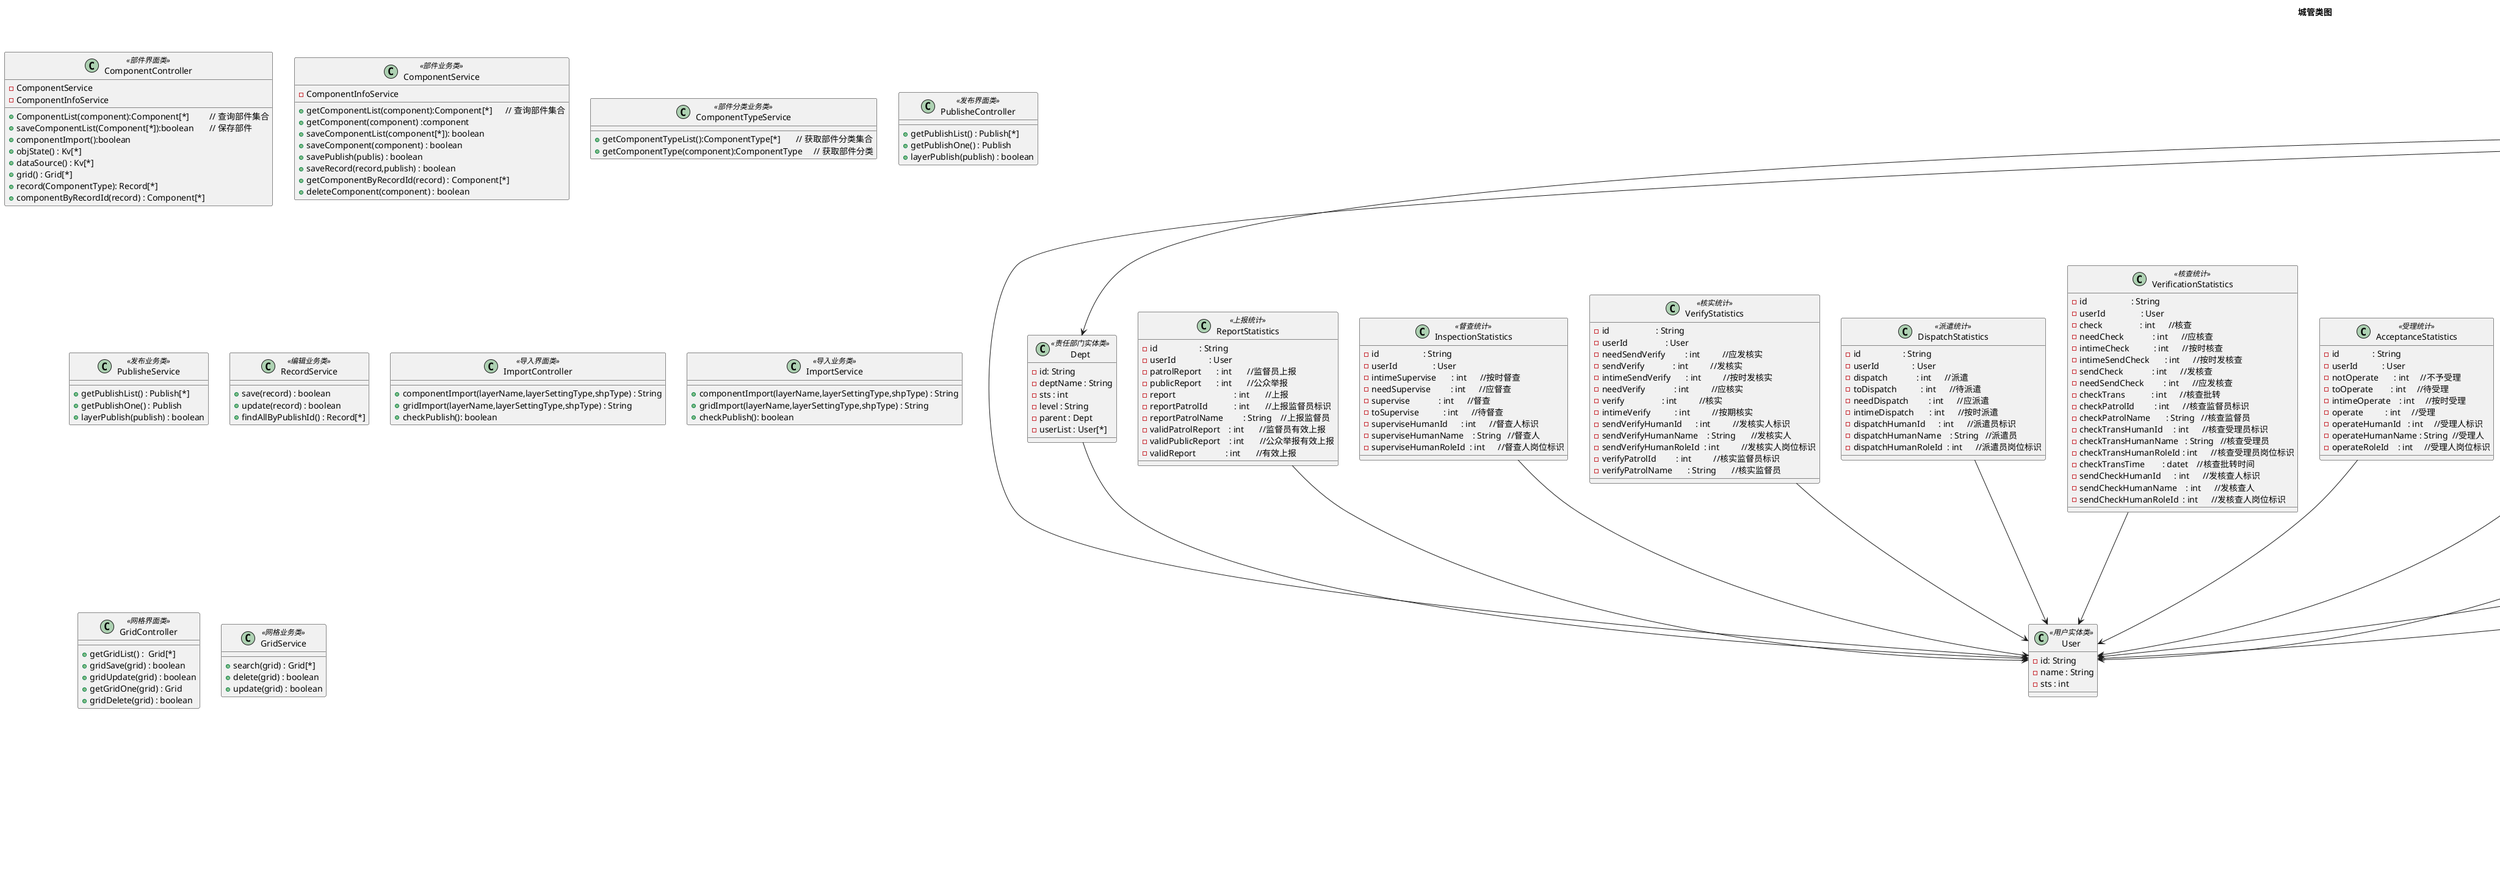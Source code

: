 @startuml
title 城管类图
class User <<用户实体类>>{
    -id: String
    -name : String
    -sts : int
}

class Dept<<责任部门实体类>>{
    -id: String
    -deptName : String
    -sts : int
    -level : String
    -parent : Dept
    -userList : User[*]
}

class Grid<<网格实体类>>{
    -id: String
    -gridCode : String
    -gridName : String
    -remark : String
    -kv : Kv    //代表所属区域
    -area : String
    -initialDate : date
    -terminationDate : date
    -sts : int
    -dept : Dept
    -user : User
    -release : Release
    -record : Record
    -publish : Publish
}

class Component<<部件实体类>>{
    -id: String
    -eventType : EventType
    -componentInfo : ComponentInfo
    -sts : int  // 用于记录该部件删除
    -publish : Publish
    -record : Record
}


class ComponentInfo<<部件信息实体类>>{
    -id : String
    -objId : String
    -objName : String
    -mainDeptCode : String
    -mainDept : String
    -ownershipDeptCode : String
    -ownershipDeptName : String
    -maintenanceDeptCode : String
    -maintenanceDeptName  : String
    -bgid : Grid
    -objState : Kv
    -initialDate : date
    -changeDate : date
    -dataSource : Kv
    -note : String
}

class Publish<<发布实体类>>{
    -id : String
    -name : String
    -layerId : String     //图层ID:当发布后GIS平台将把该图层ID返回城管中，城管再次添加元素可以找到对应GIS平台的哪个图层
    -url : String         //GIS平台提供的发布的图层地址
    -kv : Kv              //类型：编辑的是部件、网格。
    -sts : int            //状态：用于判断是发布、未发布状态
    -user : User          //用于记录谁发布的
    -eventType : EventType
}
class Record<<编辑实体类>>{
    -id : String
    -coordinate : String  //坐标
    -user : User
    -publish : Publish
    -sts : int //判断该记录是编辑中、发布
}

class Kv<<Kv实体类>>{
    -id : String
    -tableName : String
    -fieldName : String
    -value : String
    -sts : int
}

class Event<<案件实体类>>{
    -id : String
    -eventCode : String
    -eventTypeId : EventType     //分类id
    -represent : String
    -gridId : Grid
    -location : String
    -User : User
    -phone : String
    -eventSource : Kv
    -x : double
    -y : double
    -taskId : String
    -timeLimit : TimeLimit
    -sts       : int             // 事件状态     派遣/挂起等等
    -recTypeId : Kv       //案件类型    日常  、转向普查、其他
    -region : Kv    //区域    一类区域  二类区域  三类区域
    -eventSate : Kv  // 案件状态
    -eventCondition : EventCondition
}

class EventType<<分类实体类>>{
    -id   : String
    -type : int
    -code : String
    -name : String
    -level : int 
    -parentId : String
}

class EventFile<<事件附件实体类>>{
    -id : String
    -fileName : String
    -eventId : Event
    -fileType ：int
}
class EventCondition<<立案条件实体类>>{
    -id : String
    -conditionValue : String
    -eventTypeId : EventType
}

class DeptTimeLimit<<专业部门时限实体类>>{
    -id : String
    -eventTypeId : EventType
    -level : Kv
    -timeLimit : int     //时限
}

class ProcessTimeLimit<<流程时限实体类>>{
    -id : String
    -taskName : String
    -level : Kv
    -timeLimit : int     //时限
}

class EventPhase<<流转记录实体类>>{
    -id : String
    -eventId : Event
    -userId : User
    -taskId : String             //流程图实例id  (步骤)
    -taskName : String           //流程名
    -opinions : String           //处理意见
    -eventFileId : EventFile     //附件
    -starTime : date
    -endTime  : date
    -deptTimeLimit  :  DeptTimeLimit
    -processTimeLimit  :  ProcessTimeLimit
}

class EventTime<<案件时间记录实体类>>{
    -id : String
    -eventId : Event
    -creatTime : Date           //上报时间
    -operateTime : Date         //受理时间
    -instTime : Date            //立案时间
    -dispatchTime : Date        //派遣时间
    -archiveTime : Date         //结案时间
    -cancelTime : Date          //作废时间
    -sendVerifyTime : Date      //发核实时间
    -sendCheckTime : Date       //发核查时间
    -verifyTime  : Date         //核实时间
    -checkTime : Date           //核查时间
    -disposeBeginTime : Date    //处置开始时间
    -disposeDeadline : Date     //处置截至时间
    -disposeEndTime : Date      //处置结束时间
    -superviseTime : Date       //督查时间
}

class ReportStatistics<<上报统计>>{
    -id                   : String
    -userId               : User
    -patrolReport	      : int       //监督员上报
    -publicReport	      : int       //公众举报
    -report			      : int       //上报
    -reportPatrolId	      : int       //上报监督员标识
    -reportPatrolName	  : String    //上报监督员
    -validPatrolReport    : int       //监督员有效上报
    -validPublicReport    : int       //公众举报有效上报
    -validReport		  : int       //有效上报
}

class VerifyStatistics<<核实统计>>{
    -id                     : String
    -userId                 : User
    -needSendVerify         : int          //应发核实               
    -sendVerify             : int          //发核实
    -intimeSendVerify       : int          //按时发核实
    -needVerify             : int          //应核实
    -verify                 : int          //核实
    -intimeVerify           : int          //按期核实
    -sendVerifyHumanId      : int          //发核实人标识
    -sendVerifyHumanName    : String       //发核实人
    -sendVerifyHumanRoleId  : int          //发核实人岗位标识
    -verifyPatrolId         : int          //核实监督员标识
    -verifyPatrolName       : String       //核实监督员
}

class AcceptanceStatistics<<受理统计>>{
    -id               : String
    -userId           : User
    -notOperate       : int     //不予受理
    -toOperate        : int     //待受理
    -intimeOperate    : int     //按时受理
    -operate          : int     //受理
    -operateHumanId   : int     //受理人标识
    -operateHumanName : String  //受理人
    -operateRoleId    : int     //受理人岗位标识

}
class CaseStatistics<<立案统计>>{
    -id             : String
    -userId         : User
    -inst           :  int      //立案
    -intimeInst     :  int      //按时立案
    -toInst         :  int      //待立案
    -notInst        :  int      //不予立案
    -instHumanId    :  int      //立案人标识
    -instHumanName  :  String   //立案人
    -instRoleId     :  int      //立案人岗位标识
}
class DispatchStatistics<<派遣统计>>{
    -id                   : String
    -userId               : User
    -dispatch             : int      //派遣         
    -toDispatch           : int      //待派遣       
    -needDispatch         : int      //应派遣       
    -intimeDispatch       : int      //按时派遣     
    -dispatchHumanId      : int      //派遣员标识     
    -dispatchHumanName    : String   //派遣员         
    -dispatchHumanRoleId  : int      //派遣员岗位标识 
}
class DisposalStatistics<<处置统计>>{
    -id                   : String
    -userId               : User
    -dispose              : int      //处置         
    -needDispose          : int      //应处置       
    -intimeDispose        : int      //按时处置     
    -overtimeToDispose    : int      //超时未处置   
    -overtimeDispose      : int      //超时处置     
    -toDispose            : int      //未处置       
    -disposeOpinion       : text     //处置意见       
    -disposeUnitId        : int      //处置部门标识   
    -disposeUnitName      : String   //处置部门   
}
class InspectionStatistics<<督查统计>>{
    -id                    : String
    -userId                : User
    -intimeSupervise       : int      //按时督查   	
    -needSupervise         : int      //应督查   		
    -supervise             : int      //督查    		
    -toSupervise           : int      //待督查   		
    -superviseHumanId      : int      //督查人标识   	
    -superviseHumanName    : String   //督查人    		
    -superviseHumanRoleId  : int      //督查人岗位标识  
}
class VerificationStatistics<<核查统计>>{
    -id                    : String
    -userId                : User
    -check                 : int      //核查            
    -needCheck             : int      //应核查          
    -intimeCheck           : int      //按时核查        
    -intimeSendCheck       : int      //按时发核查      
    -sendCheck             : int      //发核查          
    -needSendCheck         : int      //应发核查        
    -checkTrans            : int      //核查批转        
    -checkPatrolId         : int      //核查监督员标识    
    -checkPatrolName       : String   //核查监督员        
    -checkTransHumanId     : int      //核查受理员标识    
    -checkTransHumanName   : String   //核查受理员        
    -checkTransHumanRoleId : int      //核查受理员岗位标识
    -checkTransTime        : datet    //核查批转时间      
    -sendCheckHumanId      : int      //发核查人标识      
    -sendCheckHumanName    : int      //发核查人          
    -sendCheckHumanRoleId  : int      //发核查人岗位标识  
}
class ClosingStatistics<<结案统计>>{
    -id                  : String
    -userId              : User
    -archive             : int      //结案          
    -humanArchive        : int      //值班长结案    
    -intimeHumanArchive  : int      //值班长按时结案
    -needHumanArchive    : int      //值班长应结案  
    -intimeArchive       : int      //按期结案      
    -intimeToArchive     : int      //按期未结案    
    -needArchive         : int      //应结案        
    -overtimeArchive     : int      //超期结案      
    -overtimeToArchive   : int      //超期未结案    
    -toArchive           : int      //未结案        
    -archiveHumanId      : int      //结案人标识      
    -archiveHumanName    : String   //结案人          
    -archiveHumanRoleId  : int      //结案人岗位标识  

}
class VoidStatistics<<作废统计>>{
    -id             :  String
    -userId         :  User
    -cancel         :  int       //作废       
    -cancelOpinion  :  text      //作废意见     
    -hang           :  int       //挂账       
    -hisHang        :  int       //历史挂账   
    -postpone       :  int       //延期       
    -rework         :  int       //返工       
    -multiRework    :  int       //返工次     
    -displayStyleId :  int       //显示类型标识 
    -shuffle        :  int       //推诿       
}

   












class ComponentController<<部件界面类>>{
    -ComponentService
    -ComponentInfoService
    +ComponentList(component):Component[*]         // 查询部件集合
    +saveComponentList(Component[*]):boolean       // 保存部件
    +componentImport():boolean
    +objState() : Kv[*]
    +dataSource() : Kv[*]
    +grid() : Grid[*]
    +record(ComponentType): Record[*]
    +componentByRecordId(record) : Component[*]
}

class ComponentService<<部件业务类>>{
    -ComponentInfoService
    +getComponentList(component):Component[*]      // 查询部件集合
    +getComponent(component) :component
    +saveComponentList(component[*]): boolean
    +saveComponent(component) : boolean
    +savePublish(publis) : boolean
    +saveRecord(record,publish) : boolean
    +getComponentByRecordId(record) : Component[*]
    +deleteComponent(component) : boolean
}
class ComponentTypeService<<部件分类业务类>>{
    +getComponentTypeList():ComponentType[*]       // 获取部件分类集合
    +getComponentType(component):ComponentType     // 获取部件分类
}

class PublisheController<<发布界面类>>{
    +getPublishList() : Publish[*]
    +getPublishOne() : Publish
    +layerPublish(publish) : boolean
}
class PublisheService<<发布业务类>>{
    +getPublishList() : Publish[*]
    +getPublishOne() : Publish
    +layerPublish(publish) : boolean
}

class RecordService<<编辑业务类>>{
    +save(record) : boolean
    +update(record) : boolean
    +findAllByPublishId() : Record[*]
}
class ImportController<<导入界面类>>{
    +componentImport(layerName,layerSettingType,shpType) : String
    +gridImport(layerName,layerSettingType,shpType) : String
    +checkPublish(): boolean
}
class ImportService<<导入业务类>>{
    +componentImport(layerName,layerSettingType,shpType) : String
    +gridImport(layerName,layerSettingType,shpType) : String
    +checkPublish(): boolean
}

class GridController<<网格界面类>>{
    +getGridList() :  Grid[*]
    +gridSave(grid) : boolean
    +gridUpdate(grid) : boolean
    +getGridOne(grid) : Grid
    +gridDelete(grid) : boolean
}

class GridService<<网格业务类>>{
    +search(grid) : Grid[*]
    +delete(grid) : boolean
    +update(grid) : boolean

}






Dept --> User
Grid --> User
Grid --> Dept
Grid --> Record
Grid --> Publish
Grid --|> Kv
Component --> ComponentInfo
Component --> Record
Component --> Publish
ComponentInfo --|> Kv
Publish --> Record
Publish --|> Kv
Event --> EventType
EventCondition -->  EventType 
Event --|> Kv
Event --|> EventTime
Event --|> EventPhase
EventType -->  DeptTimeLimit
EventPhase --> DeptTimeLimit 
EventPhase --> ProcessTimeLimit 
EventPhase --> EventFile
ReportStatistics --> User
VerifyStatistics --> User
AcceptanceStatistics --> User
CaseStatistics --> User
DispatchStatistics --> User
DisposalStatistics --> User
InspectionStatistics --> User
VerificationStatistics --> User
ClosingStatistics --> User
VoidStatistics --> User






' ComponentController --> ComponentService
' PublisheController --> PublisheService
' ImportController --> ImportService
' GridController --> GridService


' GridService --> RecordService
' GridService --> KVService
' GridService --> UserService
' PublishService --> RecordService
' PublishService --> GridService
' ComponentService --> PublishService
' ComponentService --> RecordService



' ComponentService ..> Component
' PublisheService ..> Publish
' RecordService ..> Record




@enduml